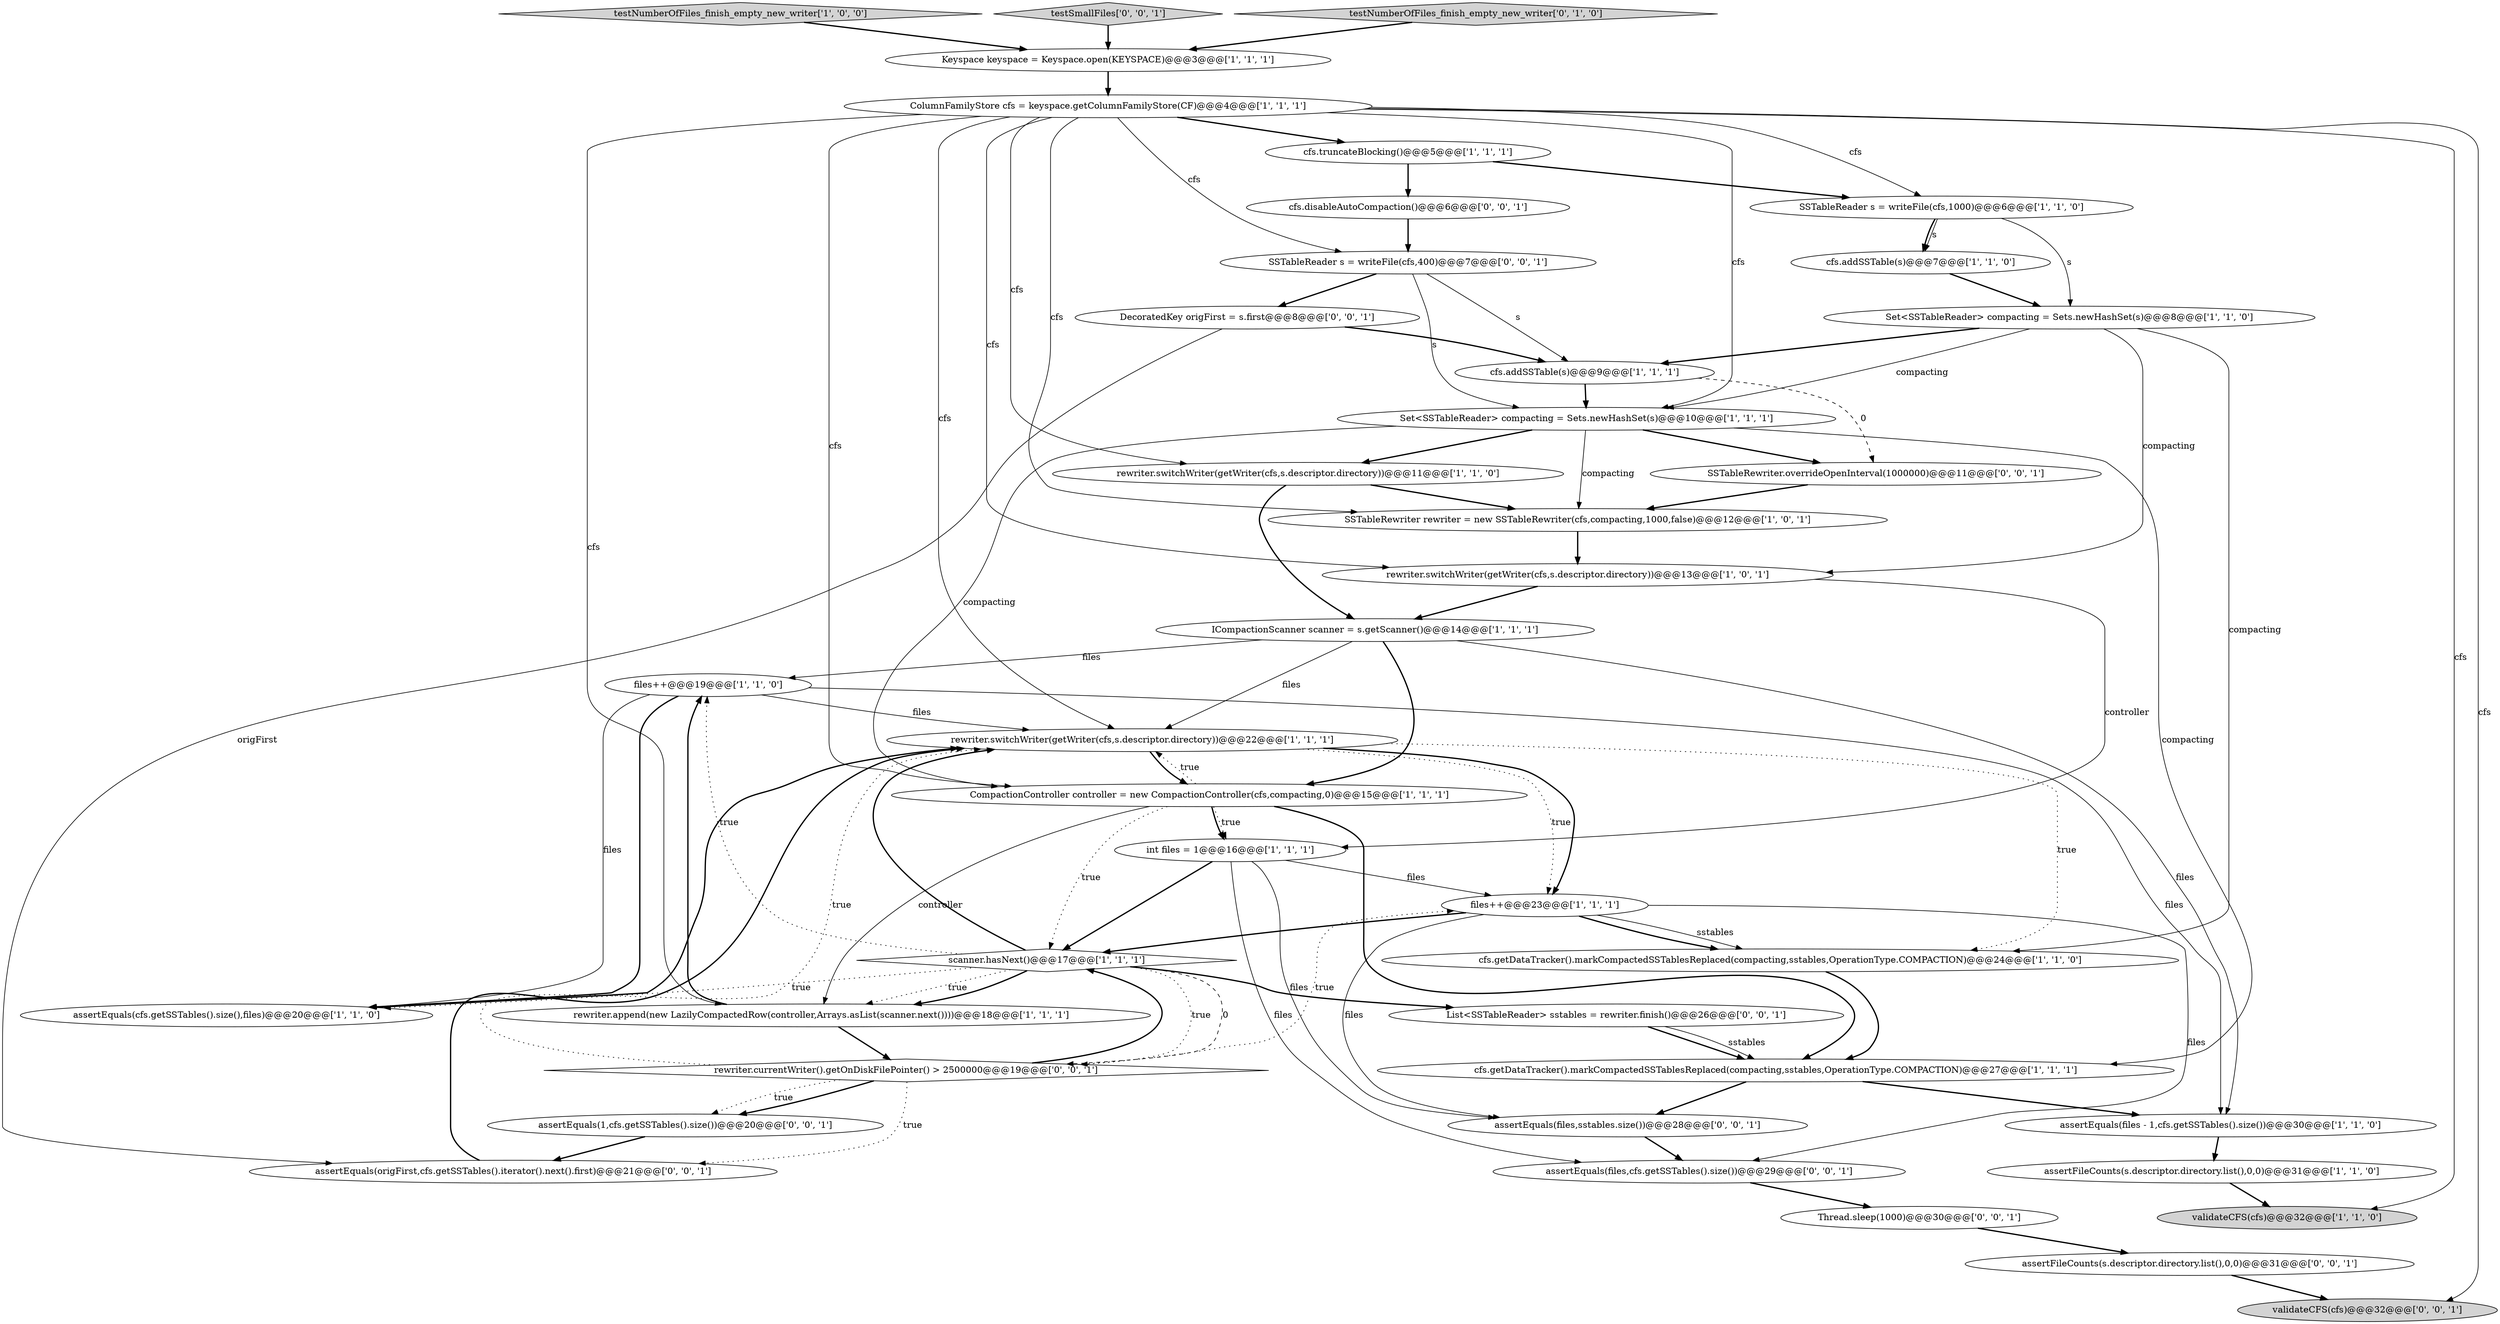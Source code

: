 digraph {
27 [style = filled, label = "Thread.sleep(1000)@@@30@@@['0', '0', '1']", fillcolor = white, shape = ellipse image = "AAA0AAABBB3BBB"];
2 [style = filled, label = "Set<SSTableReader> compacting = Sets.newHashSet(s)@@@10@@@['1', '1', '1']", fillcolor = white, shape = ellipse image = "AAA0AAABBB1BBB"];
15 [style = filled, label = "cfs.getDataTracker().markCompactedSSTablesReplaced(compacting,sstables,OperationType.COMPACTION)@@@24@@@['1', '1', '0']", fillcolor = white, shape = ellipse image = "AAA0AAABBB1BBB"];
9 [style = filled, label = "rewriter.switchWriter(getWriter(cfs,s.descriptor.directory))@@@13@@@['1', '0', '1']", fillcolor = white, shape = ellipse image = "AAA0AAABBB1BBB"];
31 [style = filled, label = "DecoratedKey origFirst = s.first@@@8@@@['0', '0', '1']", fillcolor = white, shape = ellipse image = "AAA0AAABBB3BBB"];
3 [style = filled, label = "files++@@@23@@@['1', '1', '1']", fillcolor = white, shape = ellipse image = "AAA0AAABBB1BBB"];
1 [style = filled, label = "cfs.addSSTable(s)@@@9@@@['1', '1', '1']", fillcolor = white, shape = ellipse image = "AAA0AAABBB1BBB"];
14 [style = filled, label = "rewriter.append(new LazilyCompactedRow(controller,Arrays.asList(scanner.next())))@@@18@@@['1', '1', '1']", fillcolor = white, shape = ellipse image = "AAA0AAABBB1BBB"];
13 [style = filled, label = "testNumberOfFiles_finish_empty_new_writer['1', '0', '0']", fillcolor = lightgray, shape = diamond image = "AAA0AAABBB1BBB"];
28 [style = filled, label = "rewriter.currentWriter().getOnDiskFilePointer() > 2500000@@@19@@@['0', '0', '1']", fillcolor = white, shape = diamond image = "AAA0AAABBB3BBB"];
40 [style = filled, label = "assertEquals(files,cfs.getSSTables().size())@@@29@@@['0', '0', '1']", fillcolor = white, shape = ellipse image = "AAA0AAABBB3BBB"];
5 [style = filled, label = "Keyspace keyspace = Keyspace.open(KEYSPACE)@@@3@@@['1', '1', '1']", fillcolor = white, shape = ellipse image = "AAA0AAABBB1BBB"];
37 [style = filled, label = "testSmallFiles['0', '0', '1']", fillcolor = lightgray, shape = diamond image = "AAA0AAABBB3BBB"];
29 [style = filled, label = "assertFileCounts(s.descriptor.directory.list(),0,0)@@@31@@@['0', '0', '1']", fillcolor = white, shape = ellipse image = "AAA0AAABBB3BBB"];
23 [style = filled, label = "cfs.getDataTracker().markCompactedSSTablesReplaced(compacting,sstables,OperationType.COMPACTION)@@@27@@@['1', '1', '1']", fillcolor = white, shape = ellipse image = "AAA0AAABBB1BBB"];
20 [style = filled, label = "assertFileCounts(s.descriptor.directory.list(),0,0)@@@31@@@['1', '1', '0']", fillcolor = white, shape = ellipse image = "AAA0AAABBB1BBB"];
4 [style = filled, label = "cfs.addSSTable(s)@@@7@@@['1', '1', '0']", fillcolor = white, shape = ellipse image = "AAA0AAABBB1BBB"];
24 [style = filled, label = "assertEquals(files - 1,cfs.getSSTables().size())@@@30@@@['1', '1', '0']", fillcolor = white, shape = ellipse image = "AAA0AAABBB1BBB"];
16 [style = filled, label = "rewriter.switchWriter(getWriter(cfs,s.descriptor.directory))@@@11@@@['1', '1', '0']", fillcolor = white, shape = ellipse image = "AAA0AAABBB1BBB"];
32 [style = filled, label = "validateCFS(cfs)@@@32@@@['0', '0', '1']", fillcolor = lightgray, shape = ellipse image = "AAA0AAABBB3BBB"];
18 [style = filled, label = "validateCFS(cfs)@@@32@@@['1', '1', '0']", fillcolor = lightgray, shape = ellipse image = "AAA0AAABBB1BBB"];
39 [style = filled, label = "assertEquals(files,sstables.size())@@@28@@@['0', '0', '1']", fillcolor = white, shape = ellipse image = "AAA0AAABBB3BBB"];
25 [style = filled, label = "ICompactionScanner scanner = s.getScanner()@@@14@@@['1', '1', '1']", fillcolor = white, shape = ellipse image = "AAA0AAABBB1BBB"];
30 [style = filled, label = "assertEquals(1,cfs.getSSTables().size())@@@20@@@['0', '0', '1']", fillcolor = white, shape = ellipse image = "AAA0AAABBB3BBB"];
35 [style = filled, label = "cfs.disableAutoCompaction()@@@6@@@['0', '0', '1']", fillcolor = white, shape = ellipse image = "AAA0AAABBB3BBB"];
7 [style = filled, label = "files++@@@19@@@['1', '1', '0']", fillcolor = white, shape = ellipse image = "AAA0AAABBB1BBB"];
21 [style = filled, label = "SSTableReader s = writeFile(cfs,1000)@@@6@@@['1', '1', '0']", fillcolor = white, shape = ellipse image = "AAA0AAABBB1BBB"];
0 [style = filled, label = "Set<SSTableReader> compacting = Sets.newHashSet(s)@@@8@@@['1', '1', '0']", fillcolor = white, shape = ellipse image = "AAA0AAABBB1BBB"];
36 [style = filled, label = "SSTableRewriter.overrideOpenInterval(1000000)@@@11@@@['0', '0', '1']", fillcolor = white, shape = ellipse image = "AAA0AAABBB3BBB"];
6 [style = filled, label = "ColumnFamilyStore cfs = keyspace.getColumnFamilyStore(CF)@@@4@@@['1', '1', '1']", fillcolor = white, shape = ellipse image = "AAA0AAABBB1BBB"];
12 [style = filled, label = "SSTableRewriter rewriter = new SSTableRewriter(cfs,compacting,1000,false)@@@12@@@['1', '0', '1']", fillcolor = white, shape = ellipse image = "AAA0AAABBB1BBB"];
10 [style = filled, label = "rewriter.switchWriter(getWriter(cfs,s.descriptor.directory))@@@22@@@['1', '1', '1']", fillcolor = white, shape = ellipse image = "AAA0AAABBB1BBB"];
22 [style = filled, label = "cfs.truncateBlocking()@@@5@@@['1', '1', '1']", fillcolor = white, shape = ellipse image = "AAA0AAABBB1BBB"];
11 [style = filled, label = "int files = 1@@@16@@@['1', '1', '1']", fillcolor = white, shape = ellipse image = "AAA0AAABBB1BBB"];
8 [style = filled, label = "assertEquals(cfs.getSSTables().size(),files)@@@20@@@['1', '1', '0']", fillcolor = white, shape = ellipse image = "AAA0AAABBB1BBB"];
34 [style = filled, label = "assertEquals(origFirst,cfs.getSSTables().iterator().next().first)@@@21@@@['0', '0', '1']", fillcolor = white, shape = ellipse image = "AAA0AAABBB3BBB"];
33 [style = filled, label = "List<SSTableReader> sstables = rewriter.finish()@@@26@@@['0', '0', '1']", fillcolor = white, shape = ellipse image = "AAA0AAABBB3BBB"];
38 [style = filled, label = "SSTableReader s = writeFile(cfs,400)@@@7@@@['0', '0', '1']", fillcolor = white, shape = ellipse image = "AAA0AAABBB3BBB"];
17 [style = filled, label = "scanner.hasNext()@@@17@@@['1', '1', '1']", fillcolor = white, shape = diamond image = "AAA0AAABBB1BBB"];
19 [style = filled, label = "CompactionController controller = new CompactionController(cfs,compacting,0)@@@15@@@['1', '1', '1']", fillcolor = white, shape = ellipse image = "AAA0AAABBB1BBB"];
26 [style = filled, label = "testNumberOfFiles_finish_empty_new_writer['0', '1', '0']", fillcolor = lightgray, shape = diamond image = "AAA0AAABBB2BBB"];
19->10 [style = dotted, label="true"];
25->7 [style = solid, label="files"];
8->10 [style = bold, label=""];
6->22 [style = bold, label=""];
10->19 [style = bold, label=""];
17->14 [style = dotted, label="true"];
10->3 [style = dotted, label="true"];
19->11 [style = bold, label=""];
14->28 [style = bold, label=""];
25->24 [style = solid, label="files"];
31->1 [style = bold, label=""];
38->31 [style = bold, label=""];
36->12 [style = bold, label=""];
6->12 [style = solid, label="cfs"];
12->9 [style = bold, label=""];
7->8 [style = bold, label=""];
2->19 [style = solid, label="compacting"];
14->7 [style = bold, label=""];
38->1 [style = solid, label="s"];
37->5 [style = bold, label=""];
17->28 [style = dashed, label="0"];
28->30 [style = dotted, label="true"];
17->8 [style = dotted, label="true"];
17->14 [style = bold, label=""];
19->11 [style = dotted, label="true"];
6->18 [style = solid, label="cfs"];
2->36 [style = bold, label=""];
25->19 [style = bold, label=""];
35->38 [style = bold, label=""];
3->40 [style = solid, label="files"];
6->32 [style = solid, label="cfs"];
2->23 [style = solid, label="compacting"];
2->16 [style = bold, label=""];
6->14 [style = solid, label="cfs"];
28->10 [style = dotted, label="true"];
28->30 [style = bold, label=""];
19->17 [style = dotted, label="true"];
30->34 [style = bold, label=""];
7->8 [style = solid, label="files"];
4->0 [style = bold, label=""];
33->23 [style = bold, label=""];
24->20 [style = bold, label=""];
20->18 [style = bold, label=""];
5->6 [style = bold, label=""];
3->39 [style = solid, label="files"];
6->9 [style = solid, label="cfs"];
29->32 [style = bold, label=""];
6->21 [style = solid, label="cfs"];
19->14 [style = solid, label="controller"];
7->10 [style = solid, label="files"];
13->5 [style = bold, label=""];
11->17 [style = bold, label=""];
27->29 [style = bold, label=""];
0->9 [style = solid, label="compacting"];
28->34 [style = dotted, label="true"];
21->4 [style = bold, label=""];
25->10 [style = solid, label="files"];
17->10 [style = bold, label=""];
38->2 [style = solid, label="s"];
28->3 [style = dotted, label="true"];
2->12 [style = solid, label="compacting"];
6->38 [style = solid, label="cfs"];
0->2 [style = solid, label="compacting"];
11->40 [style = solid, label="files"];
11->39 [style = solid, label="files"];
40->27 [style = bold, label=""];
0->1 [style = bold, label=""];
39->40 [style = bold, label=""];
17->28 [style = dotted, label="true"];
23->39 [style = bold, label=""];
28->17 [style = bold, label=""];
3->17 [style = bold, label=""];
1->2 [style = bold, label=""];
22->35 [style = bold, label=""];
6->16 [style = solid, label="cfs"];
21->4 [style = solid, label="s"];
15->23 [style = bold, label=""];
21->0 [style = solid, label="s"];
26->5 [style = bold, label=""];
33->23 [style = solid, label="sstables"];
3->15 [style = solid, label="sstables"];
31->34 [style = solid, label="origFirst"];
22->21 [style = bold, label=""];
10->3 [style = bold, label=""];
16->25 [style = bold, label=""];
3->15 [style = bold, label=""];
17->33 [style = bold, label=""];
34->10 [style = bold, label=""];
6->19 [style = solid, label="cfs"];
10->15 [style = dotted, label="true"];
23->24 [style = bold, label=""];
1->36 [style = dashed, label="0"];
19->23 [style = bold, label=""];
9->25 [style = bold, label=""];
7->24 [style = solid, label="files"];
11->3 [style = solid, label="files"];
17->7 [style = dotted, label="true"];
6->2 [style = solid, label="cfs"];
9->11 [style = solid, label="controller"];
6->10 [style = solid, label="cfs"];
16->12 [style = bold, label=""];
0->15 [style = solid, label="compacting"];
}
